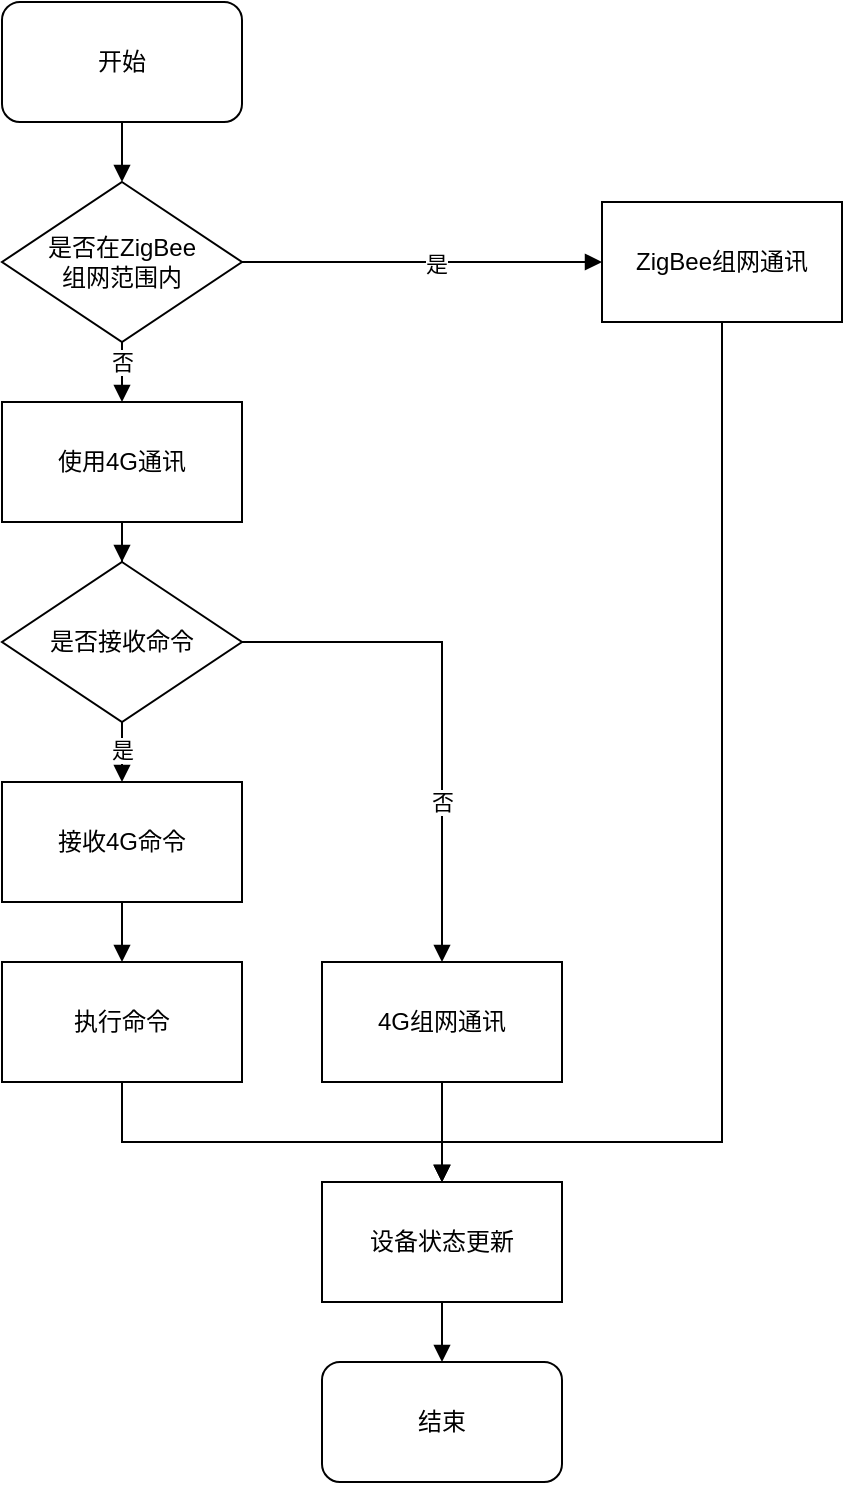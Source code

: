 <mxfile version="24.6.4" type="github">
  <diagram name="第 1 页" id="OxpAVUQstTyfO5xzEEih">
    <mxGraphModel dx="1588" dy="970" grid="1" gridSize="10" guides="1" tooltips="1" connect="1" arrows="1" fold="1" page="1" pageScale="1" pageWidth="827" pageHeight="1169" math="0" shadow="0">
      <root>
        <mxCell id="0" />
        <mxCell id="1" parent="0" />
        <mxCell id="ynMyA59LQ0QFr9QhABbU-4" style="edgeStyle=orthogonalEdgeStyle;rounded=0;orthogonalLoop=1;jettySize=auto;html=1;entryX=0.5;entryY=0;entryDx=0;entryDy=0;endArrow=block;endFill=1;" edge="1" parent="1" source="ynMyA59LQ0QFr9QhABbU-2" target="ynMyA59LQ0QFr9QhABbU-3">
          <mxGeometry relative="1" as="geometry" />
        </mxCell>
        <mxCell id="ynMyA59LQ0QFr9QhABbU-2" value="开始" style="rounded=1;whiteSpace=wrap;html=1;" vertex="1" parent="1">
          <mxGeometry x="280" y="40" width="120" height="60" as="geometry" />
        </mxCell>
        <mxCell id="ynMyA59LQ0QFr9QhABbU-6" value="" style="edgeStyle=orthogonalEdgeStyle;shape=connector;rounded=0;orthogonalLoop=1;jettySize=auto;html=1;strokeColor=default;align=center;verticalAlign=middle;fontFamily=Helvetica;fontSize=11;fontColor=default;labelBackgroundColor=default;endArrow=block;endFill=1;" edge="1" parent="1" source="ynMyA59LQ0QFr9QhABbU-3" target="ynMyA59LQ0QFr9QhABbU-5">
          <mxGeometry relative="1" as="geometry" />
        </mxCell>
        <mxCell id="ynMyA59LQ0QFr9QhABbU-7" value="否" style="edgeLabel;html=1;align=center;verticalAlign=middle;resizable=0;points=[];fontFamily=Helvetica;fontSize=11;fontColor=default;labelBackgroundColor=default;" vertex="1" connectable="0" parent="ynMyA59LQ0QFr9QhABbU-6">
          <mxGeometry x="0.56" y="1" relative="1" as="geometry">
            <mxPoint x="-1" y="-9" as="offset" />
          </mxGeometry>
        </mxCell>
        <mxCell id="ynMyA59LQ0QFr9QhABbU-19" value="" style="edgeStyle=orthogonalEdgeStyle;shape=connector;rounded=0;orthogonalLoop=1;jettySize=auto;html=1;strokeColor=default;align=center;verticalAlign=middle;fontFamily=Helvetica;fontSize=11;fontColor=default;labelBackgroundColor=default;endArrow=block;endFill=1;" edge="1" parent="1" source="ynMyA59LQ0QFr9QhABbU-3" target="ynMyA59LQ0QFr9QhABbU-18">
          <mxGeometry relative="1" as="geometry" />
        </mxCell>
        <mxCell id="ynMyA59LQ0QFr9QhABbU-23" value="是" style="edgeLabel;html=1;align=center;verticalAlign=middle;resizable=0;points=[];fontFamily=Helvetica;fontSize=11;fontColor=default;labelBackgroundColor=default;" vertex="1" connectable="0" parent="ynMyA59LQ0QFr9QhABbU-19">
          <mxGeometry x="0.071" y="-1" relative="1" as="geometry">
            <mxPoint as="offset" />
          </mxGeometry>
        </mxCell>
        <mxCell id="ynMyA59LQ0QFr9QhABbU-3" value="&lt;div&gt;是否在ZigBee&lt;/div&gt;&lt;div&gt;组网范围内&lt;/div&gt;" style="rhombus;whiteSpace=wrap;html=1;" vertex="1" parent="1">
          <mxGeometry x="280" y="130" width="120" height="80" as="geometry" />
        </mxCell>
        <mxCell id="ynMyA59LQ0QFr9QhABbU-9" value="" style="edgeStyle=orthogonalEdgeStyle;shape=connector;rounded=0;orthogonalLoop=1;jettySize=auto;html=1;strokeColor=default;align=center;verticalAlign=middle;fontFamily=Helvetica;fontSize=11;fontColor=default;labelBackgroundColor=default;endArrow=block;endFill=1;" edge="1" parent="1" source="ynMyA59LQ0QFr9QhABbU-5" target="ynMyA59LQ0QFr9QhABbU-8">
          <mxGeometry relative="1" as="geometry" />
        </mxCell>
        <mxCell id="ynMyA59LQ0QFr9QhABbU-5" value="&lt;div&gt;使用4G通讯&lt;/div&gt;" style="whiteSpace=wrap;html=1;" vertex="1" parent="1">
          <mxGeometry x="280" y="240" width="120" height="60" as="geometry" />
        </mxCell>
        <mxCell id="ynMyA59LQ0QFr9QhABbU-11" value="" style="edgeStyle=orthogonalEdgeStyle;shape=connector;rounded=0;orthogonalLoop=1;jettySize=auto;html=1;strokeColor=default;align=center;verticalAlign=middle;fontFamily=Helvetica;fontSize=11;fontColor=default;labelBackgroundColor=default;endArrow=block;endFill=1;" edge="1" parent="1" source="ynMyA59LQ0QFr9QhABbU-8" target="ynMyA59LQ0QFr9QhABbU-10">
          <mxGeometry relative="1" as="geometry" />
        </mxCell>
        <mxCell id="ynMyA59LQ0QFr9QhABbU-12" value="是" style="edgeLabel;html=1;align=center;verticalAlign=middle;resizable=0;points=[];fontFamily=Helvetica;fontSize=11;fontColor=default;labelBackgroundColor=default;" vertex="1" connectable="0" parent="ynMyA59LQ0QFr9QhABbU-11">
          <mxGeometry x="0.057" relative="1" as="geometry">
            <mxPoint as="offset" />
          </mxGeometry>
        </mxCell>
        <mxCell id="ynMyA59LQ0QFr9QhABbU-16" value="" style="edgeStyle=orthogonalEdgeStyle;shape=connector;rounded=0;orthogonalLoop=1;jettySize=auto;html=1;strokeColor=default;align=center;verticalAlign=middle;fontFamily=Helvetica;fontSize=11;fontColor=default;labelBackgroundColor=default;endArrow=block;endFill=1;" edge="1" parent="1" source="ynMyA59LQ0QFr9QhABbU-8" target="ynMyA59LQ0QFr9QhABbU-15">
          <mxGeometry relative="1" as="geometry" />
        </mxCell>
        <mxCell id="ynMyA59LQ0QFr9QhABbU-17" value="否" style="edgeLabel;html=1;align=center;verticalAlign=middle;resizable=0;points=[];fontFamily=Helvetica;fontSize=11;fontColor=default;labelBackgroundColor=default;" vertex="1" connectable="0" parent="ynMyA59LQ0QFr9QhABbU-16">
          <mxGeometry x="-0.086" y="-2" relative="1" as="geometry">
            <mxPoint x="2" y="61" as="offset" />
          </mxGeometry>
        </mxCell>
        <mxCell id="ynMyA59LQ0QFr9QhABbU-8" value="是否接收命令" style="rhombus;whiteSpace=wrap;html=1;" vertex="1" parent="1">
          <mxGeometry x="280" y="320" width="120" height="80" as="geometry" />
        </mxCell>
        <mxCell id="ynMyA59LQ0QFr9QhABbU-14" value="" style="edgeStyle=orthogonalEdgeStyle;shape=connector;rounded=0;orthogonalLoop=1;jettySize=auto;html=1;strokeColor=default;align=center;verticalAlign=middle;fontFamily=Helvetica;fontSize=11;fontColor=default;labelBackgroundColor=default;endArrow=block;endFill=1;" edge="1" parent="1" source="ynMyA59LQ0QFr9QhABbU-10" target="ynMyA59LQ0QFr9QhABbU-13">
          <mxGeometry relative="1" as="geometry" />
        </mxCell>
        <mxCell id="ynMyA59LQ0QFr9QhABbU-10" value="接收4G命令" style="whiteSpace=wrap;html=1;" vertex="1" parent="1">
          <mxGeometry x="280" y="430" width="120" height="60" as="geometry" />
        </mxCell>
        <mxCell id="ynMyA59LQ0QFr9QhABbU-25" style="edgeStyle=orthogonalEdgeStyle;shape=connector;rounded=0;orthogonalLoop=1;jettySize=auto;html=1;entryX=0.5;entryY=0;entryDx=0;entryDy=0;strokeColor=default;align=center;verticalAlign=middle;fontFamily=Helvetica;fontSize=11;fontColor=default;labelBackgroundColor=default;endArrow=block;endFill=1;" edge="1" parent="1" source="ynMyA59LQ0QFr9QhABbU-13" target="ynMyA59LQ0QFr9QhABbU-24">
          <mxGeometry relative="1" as="geometry">
            <Array as="points">
              <mxPoint x="340" y="610" />
              <mxPoint x="500" y="610" />
            </Array>
          </mxGeometry>
        </mxCell>
        <mxCell id="ynMyA59LQ0QFr9QhABbU-13" value="执行命令" style="whiteSpace=wrap;html=1;" vertex="1" parent="1">
          <mxGeometry x="280" y="520" width="120" height="60" as="geometry" />
        </mxCell>
        <mxCell id="ynMyA59LQ0QFr9QhABbU-26" style="edgeStyle=orthogonalEdgeStyle;shape=connector;rounded=0;orthogonalLoop=1;jettySize=auto;html=1;strokeColor=default;align=center;verticalAlign=middle;fontFamily=Helvetica;fontSize=11;fontColor=default;labelBackgroundColor=default;endArrow=block;endFill=1;" edge="1" parent="1" source="ynMyA59LQ0QFr9QhABbU-15">
          <mxGeometry relative="1" as="geometry">
            <mxPoint x="500" y="630" as="targetPoint" />
          </mxGeometry>
        </mxCell>
        <mxCell id="ynMyA59LQ0QFr9QhABbU-15" value="4G组网通讯" style="whiteSpace=wrap;html=1;" vertex="1" parent="1">
          <mxGeometry x="440" y="520" width="120" height="60" as="geometry" />
        </mxCell>
        <mxCell id="ynMyA59LQ0QFr9QhABbU-27" style="edgeStyle=orthogonalEdgeStyle;shape=connector;rounded=0;orthogonalLoop=1;jettySize=auto;html=1;strokeColor=default;align=center;verticalAlign=middle;fontFamily=Helvetica;fontSize=11;fontColor=default;labelBackgroundColor=default;endArrow=block;endFill=1;" edge="1" parent="1" source="ynMyA59LQ0QFr9QhABbU-18" target="ynMyA59LQ0QFr9QhABbU-24">
          <mxGeometry relative="1" as="geometry">
            <Array as="points">
              <mxPoint x="640" y="610" />
              <mxPoint x="500" y="610" />
            </Array>
          </mxGeometry>
        </mxCell>
        <mxCell id="ynMyA59LQ0QFr9QhABbU-18" value="ZigBee组网通讯" style="whiteSpace=wrap;html=1;" vertex="1" parent="1">
          <mxGeometry x="580" y="140" width="120" height="60" as="geometry" />
        </mxCell>
        <mxCell id="ynMyA59LQ0QFr9QhABbU-29" value="" style="edgeStyle=orthogonalEdgeStyle;shape=connector;rounded=0;orthogonalLoop=1;jettySize=auto;html=1;strokeColor=default;align=center;verticalAlign=middle;fontFamily=Helvetica;fontSize=11;fontColor=default;labelBackgroundColor=default;endArrow=block;endFill=1;" edge="1" parent="1" source="ynMyA59LQ0QFr9QhABbU-24" target="ynMyA59LQ0QFr9QhABbU-28">
          <mxGeometry relative="1" as="geometry" />
        </mxCell>
        <mxCell id="ynMyA59LQ0QFr9QhABbU-24" value="设备状态更新" style="whiteSpace=wrap;html=1;" vertex="1" parent="1">
          <mxGeometry x="440" y="630" width="120" height="60" as="geometry" />
        </mxCell>
        <mxCell id="ynMyA59LQ0QFr9QhABbU-28" value="结束" style="rounded=1;whiteSpace=wrap;html=1;" vertex="1" parent="1">
          <mxGeometry x="440" y="720" width="120" height="60" as="geometry" />
        </mxCell>
      </root>
    </mxGraphModel>
  </diagram>
</mxfile>
